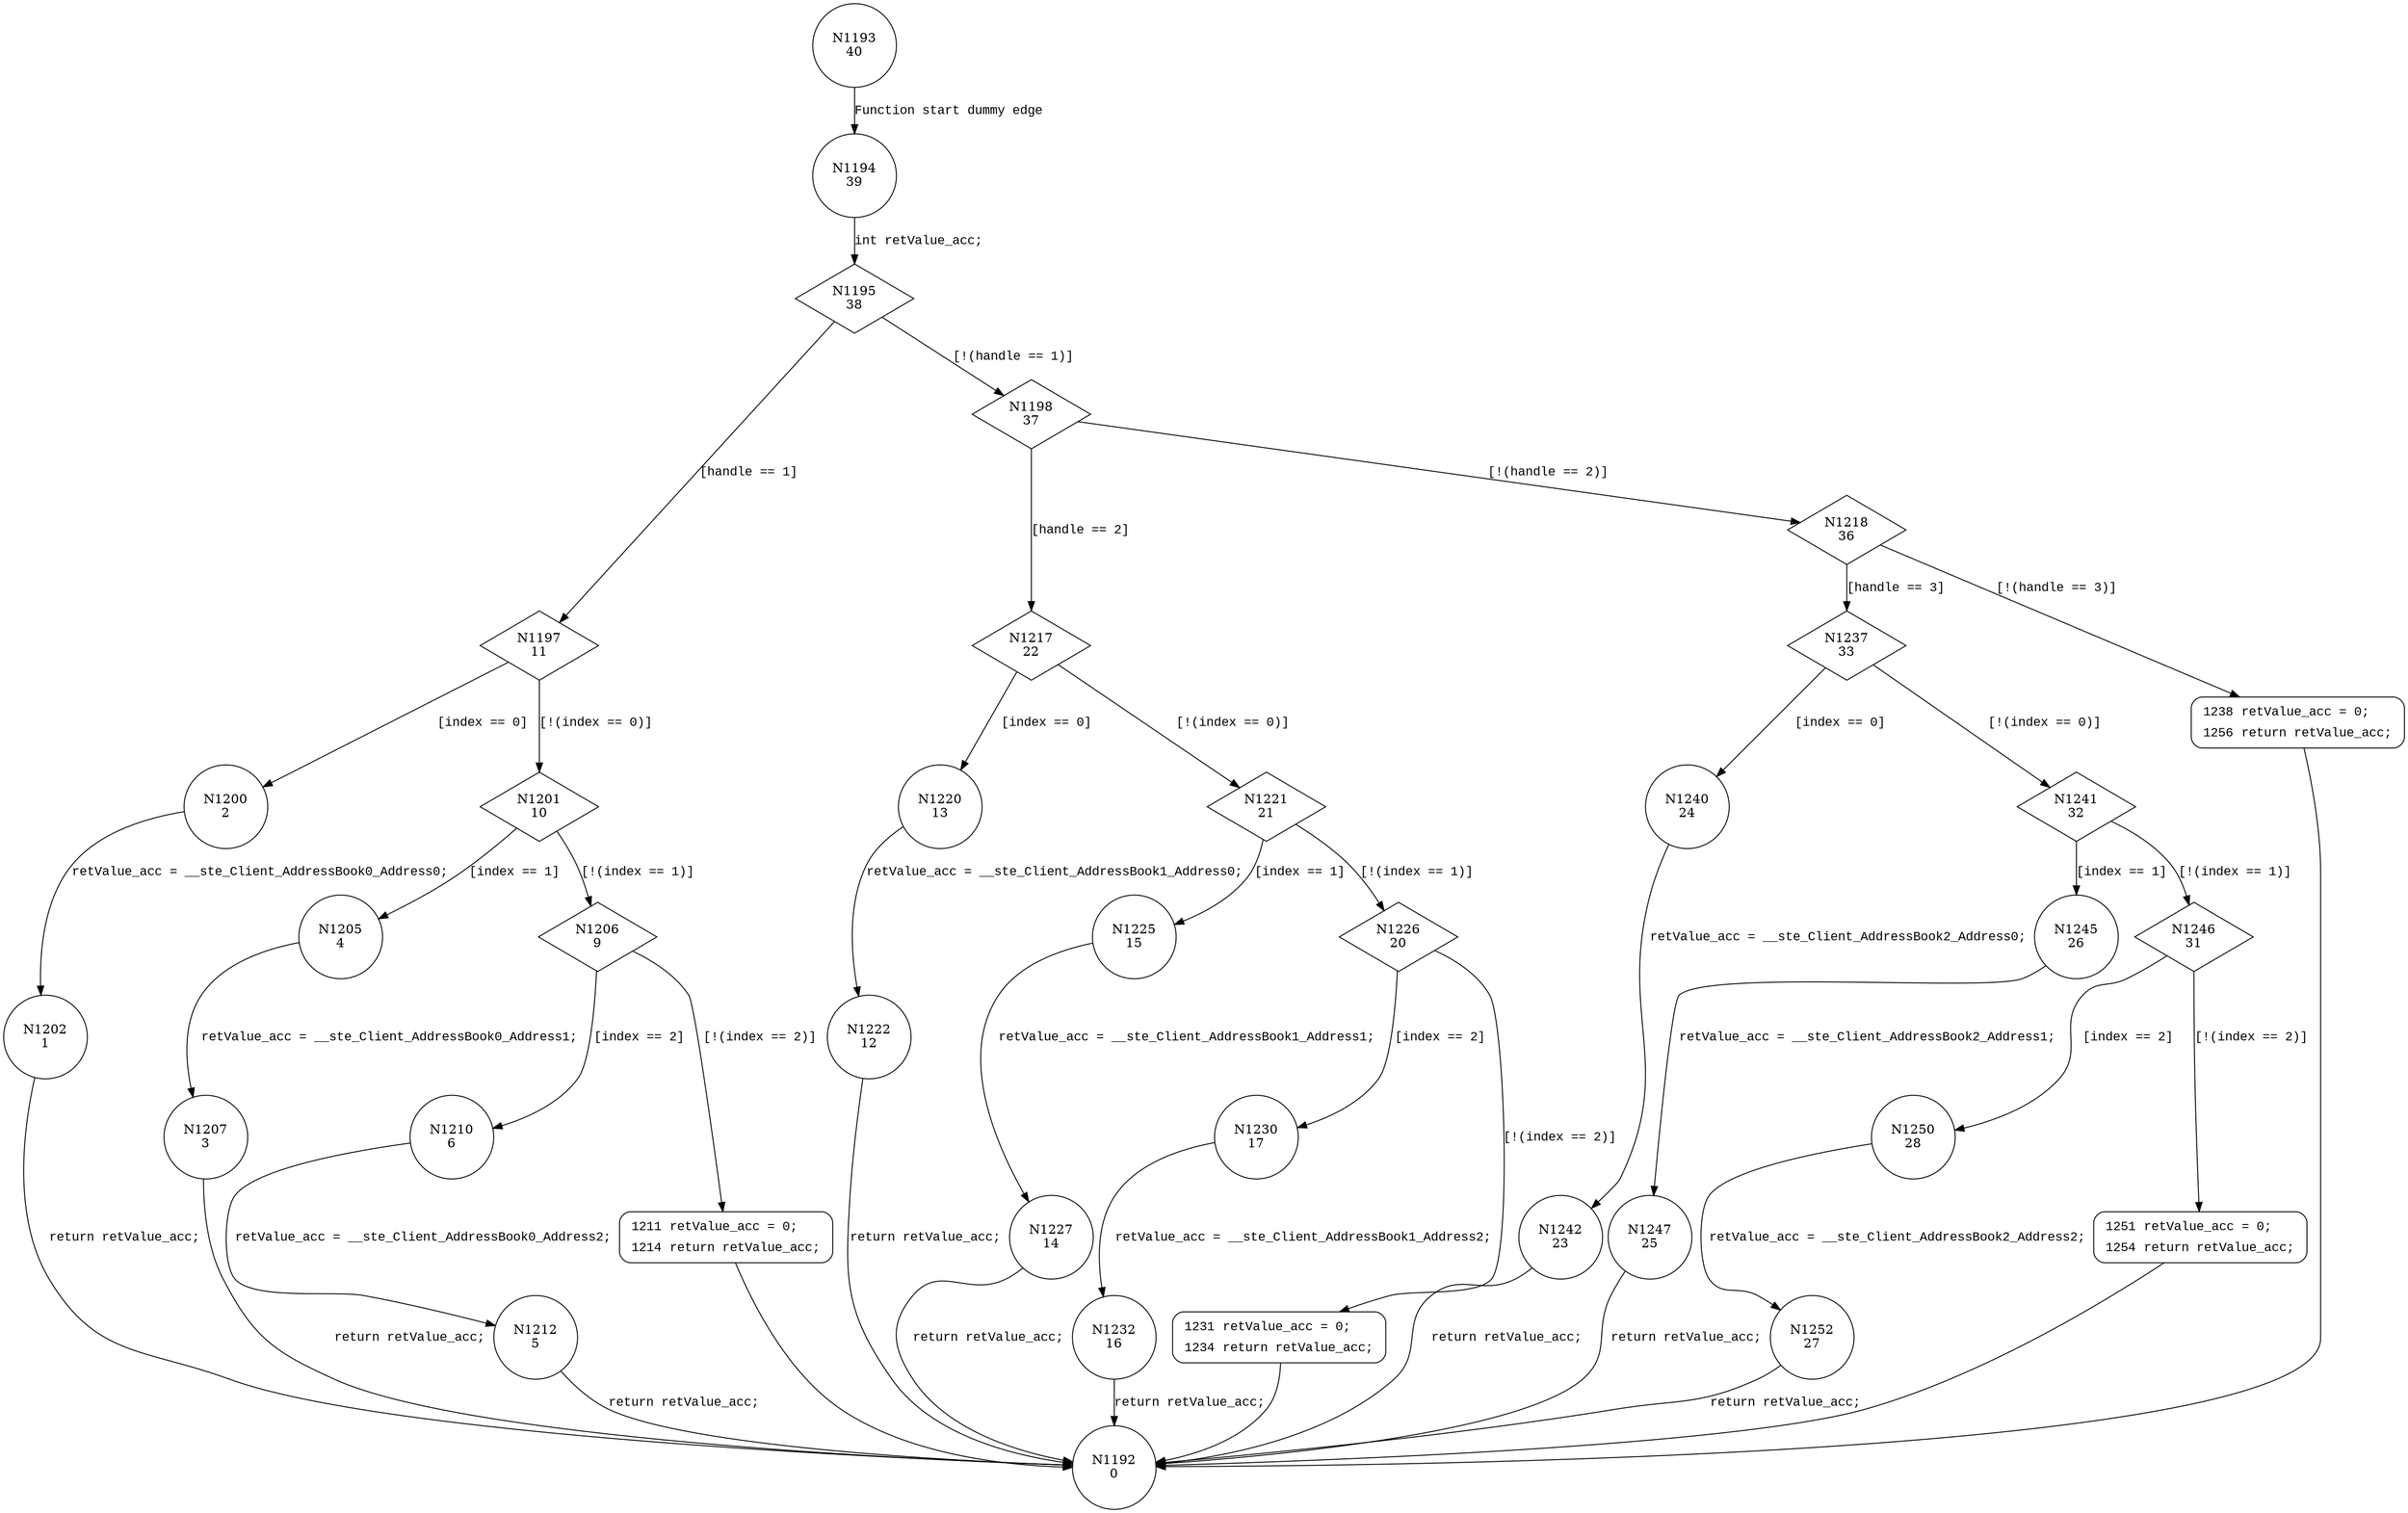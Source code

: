 digraph getClientAddressBookAddress {
1193 [shape="circle" label="N1193\n40"]
1194 [shape="circle" label="N1194\n39"]
1195 [shape="diamond" label="N1195\n38"]
1197 [shape="diamond" label="N1197\n11"]
1198 [shape="diamond" label="N1198\n37"]
1217 [shape="diamond" label="N1217\n22"]
1218 [shape="diamond" label="N1218\n36"]
1237 [shape="diamond" label="N1237\n33"]
1238 [shape="circle" label="N1238\n35"]
1240 [shape="circle" label="N1240\n24"]
1241 [shape="diamond" label="N1241\n32"]
1245 [shape="circle" label="N1245\n26"]
1246 [shape="diamond" label="N1246\n31"]
1250 [shape="circle" label="N1250\n28"]
1251 [shape="circle" label="N1251\n30"]
1252 [shape="circle" label="N1252\n27"]
1247 [shape="circle" label="N1247\n25"]
1242 [shape="circle" label="N1242\n23"]
1220 [shape="circle" label="N1220\n13"]
1221 [shape="diamond" label="N1221\n21"]
1225 [shape="circle" label="N1225\n15"]
1226 [shape="diamond" label="N1226\n20"]
1230 [shape="circle" label="N1230\n17"]
1231 [shape="circle" label="N1231\n19"]
1232 [shape="circle" label="N1232\n16"]
1227 [shape="circle" label="N1227\n14"]
1222 [shape="circle" label="N1222\n12"]
1200 [shape="circle" label="N1200\n2"]
1201 [shape="diamond" label="N1201\n10"]
1205 [shape="circle" label="N1205\n4"]
1206 [shape="diamond" label="N1206\n9"]
1210 [shape="circle" label="N1210\n6"]
1211 [shape="circle" label="N1211\n8"]
1212 [shape="circle" label="N1212\n5"]
1207 [shape="circle" label="N1207\n3"]
1202 [shape="circle" label="N1202\n1"]
1192 [shape="circle" label="N1192\n0"]
1238 [style="filled,bold" penwidth="1" fillcolor="white" fontname="Courier New" shape="Mrecord" label=<<table border="0" cellborder="0" cellpadding="3" bgcolor="white"><tr><td align="right">1238</td><td align="left">retValue_acc = 0;</td></tr><tr><td align="right">1256</td><td align="left">return retValue_acc;</td></tr></table>>]
1238 -> 1192[label=""]
1251 [style="filled,bold" penwidth="1" fillcolor="white" fontname="Courier New" shape="Mrecord" label=<<table border="0" cellborder="0" cellpadding="3" bgcolor="white"><tr><td align="right">1251</td><td align="left">retValue_acc = 0;</td></tr><tr><td align="right">1254</td><td align="left">return retValue_acc;</td></tr></table>>]
1251 -> 1192[label=""]
1231 [style="filled,bold" penwidth="1" fillcolor="white" fontname="Courier New" shape="Mrecord" label=<<table border="0" cellborder="0" cellpadding="3" bgcolor="white"><tr><td align="right">1231</td><td align="left">retValue_acc = 0;</td></tr><tr><td align="right">1234</td><td align="left">return retValue_acc;</td></tr></table>>]
1231 -> 1192[label=""]
1211 [style="filled,bold" penwidth="1" fillcolor="white" fontname="Courier New" shape="Mrecord" label=<<table border="0" cellborder="0" cellpadding="3" bgcolor="white"><tr><td align="right">1211</td><td align="left">retValue_acc = 0;</td></tr><tr><td align="right">1214</td><td align="left">return retValue_acc;</td></tr></table>>]
1211 -> 1192[label=""]
1193 -> 1194 [label="Function start dummy edge" fontname="Courier New"]
1195 -> 1197 [label="[handle == 1]" fontname="Courier New"]
1195 -> 1198 [label="[!(handle == 1)]" fontname="Courier New"]
1198 -> 1217 [label="[handle == 2]" fontname="Courier New"]
1198 -> 1218 [label="[!(handle == 2)]" fontname="Courier New"]
1218 -> 1237 [label="[handle == 3]" fontname="Courier New"]
1218 -> 1238 [label="[!(handle == 3)]" fontname="Courier New"]
1237 -> 1240 [label="[index == 0]" fontname="Courier New"]
1237 -> 1241 [label="[!(index == 0)]" fontname="Courier New"]
1241 -> 1245 [label="[index == 1]" fontname="Courier New"]
1241 -> 1246 [label="[!(index == 1)]" fontname="Courier New"]
1246 -> 1250 [label="[index == 2]" fontname="Courier New"]
1246 -> 1251 [label="[!(index == 2)]" fontname="Courier New"]
1250 -> 1252 [label="retValue_acc = __ste_Client_AddressBook2_Address2;" fontname="Courier New"]
1245 -> 1247 [label="retValue_acc = __ste_Client_AddressBook2_Address1;" fontname="Courier New"]
1240 -> 1242 [label="retValue_acc = __ste_Client_AddressBook2_Address0;" fontname="Courier New"]
1217 -> 1220 [label="[index == 0]" fontname="Courier New"]
1217 -> 1221 [label="[!(index == 0)]" fontname="Courier New"]
1221 -> 1225 [label="[index == 1]" fontname="Courier New"]
1221 -> 1226 [label="[!(index == 1)]" fontname="Courier New"]
1226 -> 1230 [label="[index == 2]" fontname="Courier New"]
1226 -> 1231 [label="[!(index == 2)]" fontname="Courier New"]
1230 -> 1232 [label="retValue_acc = __ste_Client_AddressBook1_Address2;" fontname="Courier New"]
1225 -> 1227 [label="retValue_acc = __ste_Client_AddressBook1_Address1;" fontname="Courier New"]
1220 -> 1222 [label="retValue_acc = __ste_Client_AddressBook1_Address0;" fontname="Courier New"]
1197 -> 1200 [label="[index == 0]" fontname="Courier New"]
1197 -> 1201 [label="[!(index == 0)]" fontname="Courier New"]
1201 -> 1205 [label="[index == 1]" fontname="Courier New"]
1201 -> 1206 [label="[!(index == 1)]" fontname="Courier New"]
1206 -> 1210 [label="[index == 2]" fontname="Courier New"]
1206 -> 1211 [label="[!(index == 2)]" fontname="Courier New"]
1210 -> 1212 [label="retValue_acc = __ste_Client_AddressBook0_Address2;" fontname="Courier New"]
1205 -> 1207 [label="retValue_acc = __ste_Client_AddressBook0_Address1;" fontname="Courier New"]
1200 -> 1202 [label="retValue_acc = __ste_Client_AddressBook0_Address0;" fontname="Courier New"]
1194 -> 1195 [label="int retValue_acc;" fontname="Courier New"]
1252 -> 1192 [label="return retValue_acc;" fontname="Courier New"]
1247 -> 1192 [label="return retValue_acc;" fontname="Courier New"]
1242 -> 1192 [label="return retValue_acc;" fontname="Courier New"]
1232 -> 1192 [label="return retValue_acc;" fontname="Courier New"]
1227 -> 1192 [label="return retValue_acc;" fontname="Courier New"]
1222 -> 1192 [label="return retValue_acc;" fontname="Courier New"]
1212 -> 1192 [label="return retValue_acc;" fontname="Courier New"]
1207 -> 1192 [label="return retValue_acc;" fontname="Courier New"]
1202 -> 1192 [label="return retValue_acc;" fontname="Courier New"]
}